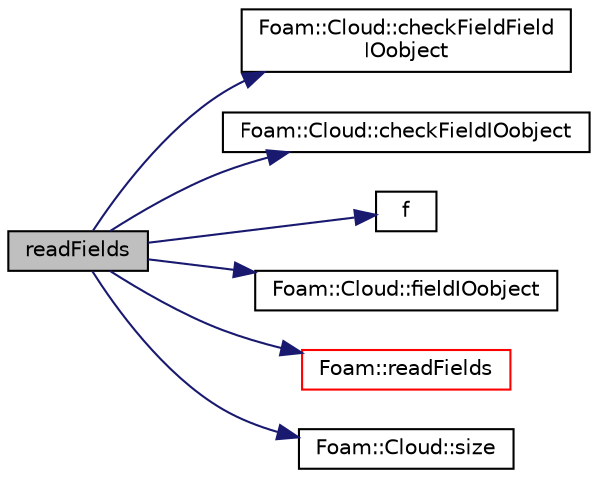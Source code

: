 digraph "readFields"
{
  bgcolor="transparent";
  edge [fontname="Helvetica",fontsize="10",labelfontname="Helvetica",labelfontsize="10"];
  node [fontname="Helvetica",fontsize="10",shape=record];
  rankdir="LR";
  Node156 [label="readFields",height=0.2,width=0.4,color="black", fillcolor="grey75", style="filled", fontcolor="black"];
  Node156 -> Node157 [color="midnightblue",fontsize="10",style="solid",fontname="Helvetica"];
  Node157 [label="Foam::Cloud::checkFieldField\lIOobject",height=0.2,width=0.4,color="black",URL="$a24697.html#af59da3c0ea0c936e2a565ca3643d43e4",tooltip="Check lagrangian data fieldfield. "];
  Node156 -> Node158 [color="midnightblue",fontsize="10",style="solid",fontname="Helvetica"];
  Node158 [label="Foam::Cloud::checkFieldIOobject",height=0.2,width=0.4,color="black",URL="$a24697.html#a354ac3d5592a996cb2ed69f23e874528",tooltip="Check lagrangian data field. "];
  Node156 -> Node159 [color="midnightblue",fontsize="10",style="solid",fontname="Helvetica"];
  Node159 [label="f",height=0.2,width=0.4,color="black",URL="$a18335.html#a888be93833ac7a23170555c69c690288"];
  Node156 -> Node160 [color="midnightblue",fontsize="10",style="solid",fontname="Helvetica"];
  Node160 [label="Foam::Cloud::fieldIOobject",height=0.2,width=0.4,color="black",URL="$a24697.html#a96931e0eb11f9d9cd97e964e030a2c34",tooltip="Helper to construct IOobject for field and current time. "];
  Node156 -> Node161 [color="midnightblue",fontsize="10",style="solid",fontname="Helvetica"];
  Node161 [label="Foam::readFields",height=0.2,width=0.4,color="red",URL="$a21851.html#ad934a96462b4c649c50ca216fb8c8e45",tooltip="Read the selected GeometricFields of the specified type. "];
  Node156 -> Node470 [color="midnightblue",fontsize="10",style="solid",fontname="Helvetica"];
  Node470 [label="Foam::Cloud::size",height=0.2,width=0.4,color="black",URL="$a24697.html#a9facbf0a118d395c89884e45a5ca4e4b"];
}
